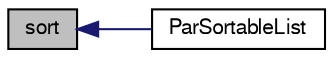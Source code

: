 digraph "sort"
{
  bgcolor="transparent";
  edge [fontname="FreeSans",fontsize="10",labelfontname="FreeSans",labelfontsize="10"];
  node [fontname="FreeSans",fontsize="10",shape=record];
  rankdir="LR";
  Node146 [label="sort",height=0.2,width=0.4,color="black", fillcolor="grey75", style="filled", fontcolor="black"];
  Node146 -> Node147 [dir="back",color="midnightblue",fontsize="10",style="solid",fontname="FreeSans"];
  Node147 [label="ParSortableList",height=0.2,width=0.4,color="black",URL="$a25970.html#aca6fdb2eba5558a355cd6a21e28a9d50",tooltip="Construct from List, sorting the elements. "];
}
